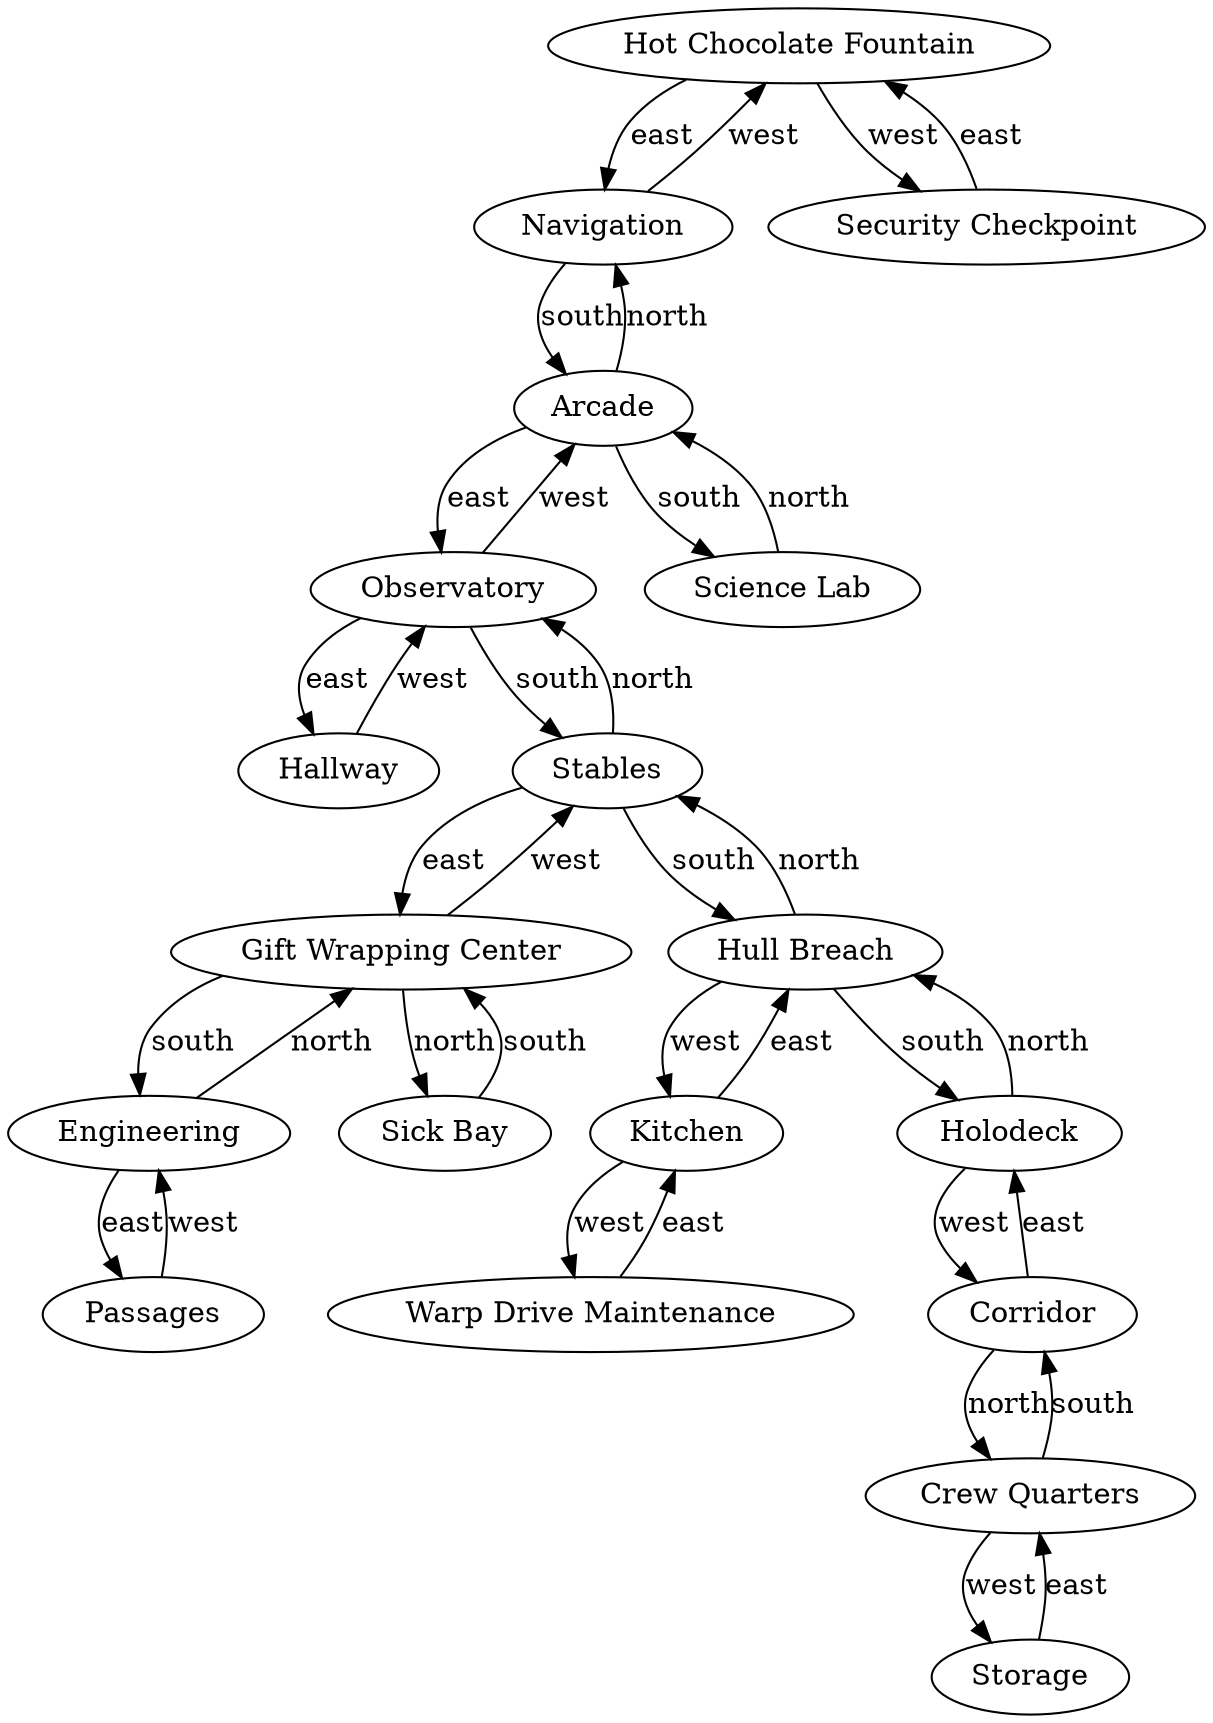 digraph ship_map {
a1 [label="Hot Chocolate Fountain"]
a2 [label="Hallway"]
a3 [label="Kitchen"]
a4 [label="Gift Wrapping Center"]
a5 [label="Navigation"]
a6 [label="Observatory"]
a7 [label="Engineering"]
a8 [label="Passages"]
a9 [label="Storage"]
a10 [label="Security Checkpoint"]
a11 [label="Corridor"]
a12 [label="Stables"]
a13 [label="Science Lab"]
a14 [label="Crew Quarters"]
a15 [label="Holodeck"]
a16 [label="Warp Drive Maintenance"]
a17 [label="Sick Bay"]
a18 [label="Arcade"]
a19 [label="Hull Breach"]
a1->a5 [label="east"]
a1->a10 [label="west"]
a2->a6 [label="west"]
a3->a19 [label="east"]
a3->a16 [label="west"]
a4->a7 [label="south"]
a4->a17 [label="north"]
a4->a12 [label="west"]
a5->a18 [label="south"]
a5->a1 [label="west"]
a6->a2 [label="east"]
a6->a12 [label="south"]
a6->a18 [label="west"]
a7->a8 [label="east"]
a7->a4 [label="north"]
a8->a7 [label="west"]
a9->a14 [label="east"]
a10->a1 [label="east"]
a11->a15 [label="east"]
a11->a14 [label="north"]
a12->a4 [label="east"]
a12->a19 [label="south"]
a12->a6 [label="north"]
a13->a18 [label="north"]
a14->a11 [label="south"]
a14->a9 [label="west"]
a15->a19 [label="north"]
a15->a11 [label="west"]
a16->a3 [label="east"]
a17->a4 [label="south"]
a18->a6 [label="east"]
a18->a13 [label="south"]
a18->a5 [label="north"]
a19->a15 [label="south"]
a19->a12 [label="north"]
a19->a3 [label="west"]
}